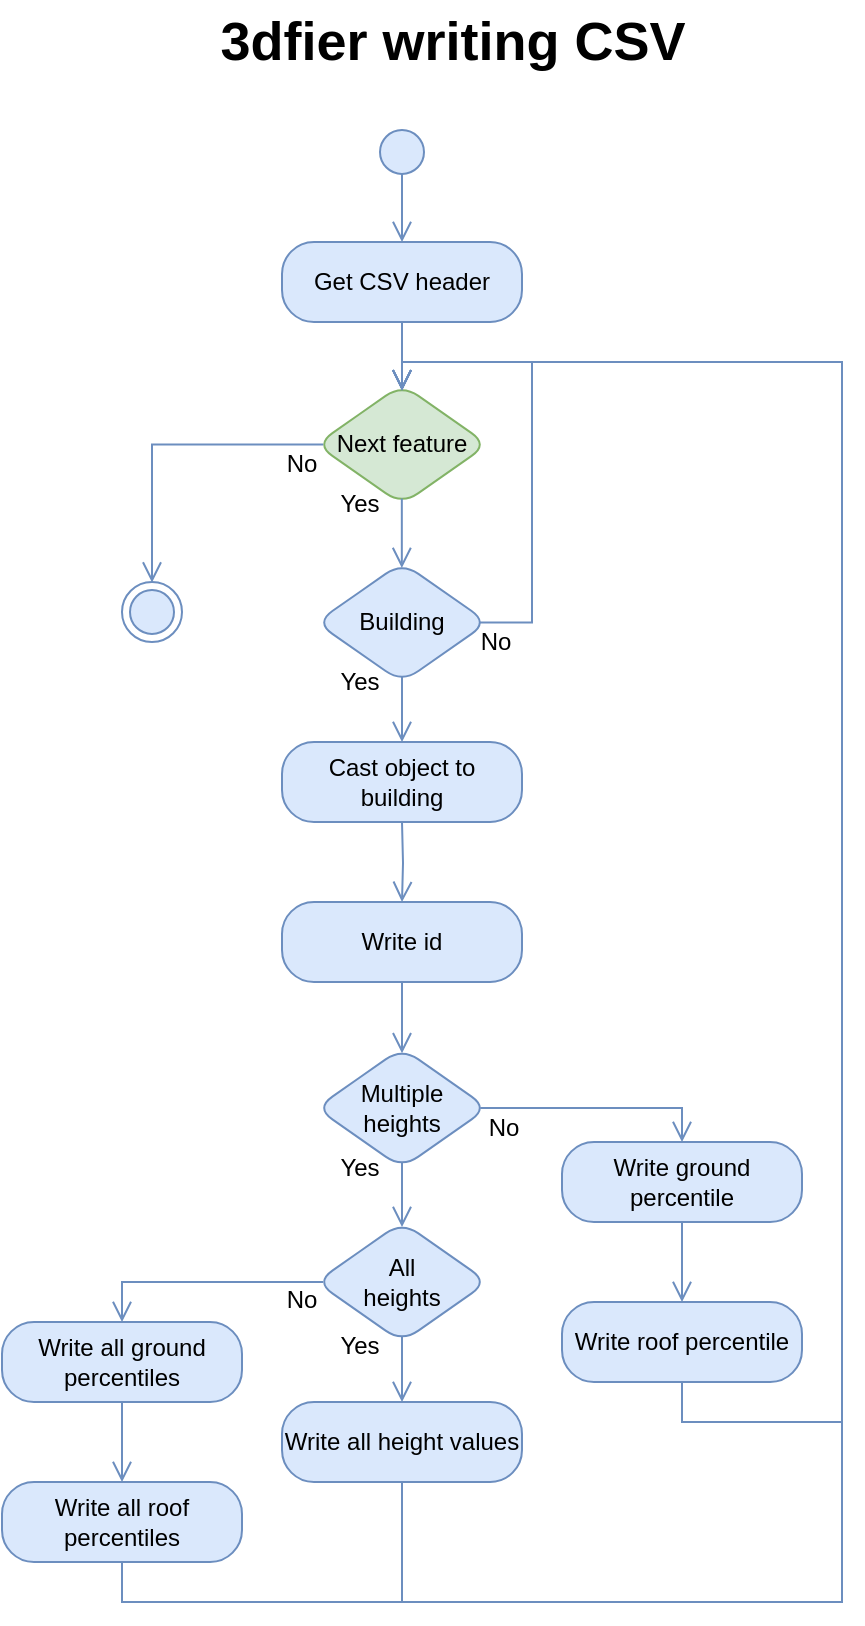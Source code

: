 <mxfile version="12.6.5" type="device"><diagram id="8uUW5VcGIEPM47w4EnDk" name="Page-1"><mxGraphModel dx="1086" dy="806" grid="1" gridSize="10" guides="1" tooltips="1" connect="1" arrows="1" fold="1" page="1" pageScale="1" pageWidth="850" pageHeight="1100" math="0" shadow="0"><root><mxCell id="0"/><mxCell id="1" parent="0"/><mxCell id="du1gqOrOKqdX8gl0MiSq-1" value="Next feature" style="rhombus;whiteSpace=wrap;html=1;fillColor=#d5e8d4;strokeColor=#82b366;rounded=1;shadow=0;strokeWidth=1;perimeterSpacing=0;" parent="1" vertex="1"><mxGeometry x="357" y="191.25" width="86" height="60" as="geometry"/></mxCell><mxCell id="du1gqOrOKqdX8gl0MiSq-2" value="No" style="text;html=1;strokeColor=none;fillColor=none;align=center;verticalAlign=middle;whiteSpace=wrap;rounded=0;" parent="1" vertex="1"><mxGeometry x="329.52" y="221.25" width="40" height="20" as="geometry"/></mxCell><mxCell id="du1gqOrOKqdX8gl0MiSq-3" value="Yes" style="text;html=1;strokeColor=none;fillColor=none;align=center;verticalAlign=middle;whiteSpace=wrap;rounded=0;" parent="1" vertex="1"><mxGeometry x="359.33" y="241.25" width="40" height="20" as="geometry"/></mxCell><mxCell id="du1gqOrOKqdX8gl0MiSq-18" value="Cast object to building" style="rounded=1;whiteSpace=wrap;html=1;arcSize=40;fillColor=#dae8fc;strokeColor=#6c8ebf;shadow=0;" parent="1" vertex="1"><mxGeometry x="340" y="370" width="120" height="40" as="geometry"/></mxCell><mxCell id="du1gqOrOKqdX8gl0MiSq-20" value="" style="edgeStyle=orthogonalEdgeStyle;html=1;verticalAlign=bottom;endArrow=open;endSize=8;strokeColor=#6c8ebf;fillColor=#dae8fc;shadow=0;rounded=0;entryX=0.5;entryY=0;entryDx=0;entryDy=0;exitX=0.5;exitY=0.954;exitDx=0;exitDy=0;exitPerimeter=0;" parent="1" source="du1gqOrOKqdX8gl0MiSq-30" target="du1gqOrOKqdX8gl0MiSq-18" edge="1"><mxGeometry relative="1" as="geometry"><mxPoint x="394.46" y="367.23" as="targetPoint"/><mxPoint x="404.46" y="336.23" as="sourcePoint"/><Array as="points"/></mxGeometry></mxCell><mxCell id="du1gqOrOKqdX8gl0MiSq-25" value="" style="edgeStyle=orthogonalEdgeStyle;html=1;verticalAlign=bottom;endArrow=open;endSize=8;strokeColor=#6c8ebf;fillColor=#dae8fc;shadow=0;exitX=0.5;exitY=0.861;exitDx=0;exitDy=0;rounded=0;exitPerimeter=0;entryX=0.5;entryY=0;entryDx=0;entryDy=0;" parent="1" source="du1gqOrOKqdX8gl0MiSq-55" target="du1gqOrOKqdX8gl0MiSq-26" edge="1"><mxGeometry relative="1" as="geometry"><mxPoint x="394.667" y="122.491" as="targetPoint"/><mxPoint x="399.81" y="87.6" as="sourcePoint"/></mxGeometry></mxCell><mxCell id="du1gqOrOKqdX8gl0MiSq-26" value="Get CSV header" style="rounded=1;whiteSpace=wrap;html=1;arcSize=40;fillColor=#dae8fc;strokeColor=#6c8ebf;shadow=0;" parent="1" vertex="1"><mxGeometry x="340" y="120" width="120" height="40" as="geometry"/></mxCell><mxCell id="du1gqOrOKqdX8gl0MiSq-27" value="" style="edgeStyle=orthogonalEdgeStyle;html=1;verticalAlign=bottom;endArrow=open;endSize=8;strokeColor=#6c8ebf;fillColor=#dae8fc;shadow=0;rounded=0;exitX=0.5;exitY=1;exitDx=0;exitDy=0;entryX=0.5;entryY=0.049;entryDx=0;entryDy=0;entryPerimeter=0;" parent="1" source="du1gqOrOKqdX8gl0MiSq-26" target="du1gqOrOKqdX8gl0MiSq-1" edge="1"><mxGeometry relative="1" as="geometry"><mxPoint x="394.46" y="194.02" as="targetPoint"/><mxPoint x="394.46" y="131.5" as="sourcePoint"/><Array as="points"/></mxGeometry></mxCell><mxCell id="du1gqOrOKqdX8gl0MiSq-28" value="" style="edgeStyle=orthogonalEdgeStyle;html=1;verticalAlign=bottom;endArrow=open;endSize=8;strokeColor=#6c8ebf;fillColor=#dae8fc;shadow=0;rounded=0;exitX=0.042;exitY=0.499;exitDx=0;exitDy=0;exitPerimeter=0;entryX=0.5;entryY=0;entryDx=0;entryDy=0;" parent="1" source="du1gqOrOKqdX8gl0MiSq-1" edge="1"><mxGeometry relative="1" as="geometry"><mxPoint x="275" y="290.23" as="targetPoint"/><mxPoint x="438.848" y="302.25" as="sourcePoint"/><Array as="points"><mxPoint x="275" y="221"/></Array></mxGeometry></mxCell><mxCell id="du1gqOrOKqdX8gl0MiSq-30" value="Building" style="rhombus;whiteSpace=wrap;html=1;fillColor=#dae8fc;strokeColor=#6c8ebf;rounded=1;shadow=0;strokeWidth=1;perimeterSpacing=0;" parent="1" vertex="1"><mxGeometry x="357" y="280.23" width="86" height="60" as="geometry"/></mxCell><mxCell id="du1gqOrOKqdX8gl0MiSq-31" value="Yes" style="text;html=1;strokeColor=none;fillColor=none;align=center;verticalAlign=middle;whiteSpace=wrap;rounded=0;" parent="1" vertex="1"><mxGeometry x="359.48" y="330.23" width="40" height="20" as="geometry"/></mxCell><mxCell id="du1gqOrOKqdX8gl0MiSq-32" value="No" style="text;html=1;strokeColor=none;fillColor=none;align=center;verticalAlign=middle;whiteSpace=wrap;rounded=0;" parent="1" vertex="1"><mxGeometry x="427.46" y="310.23" width="40" height="20" as="geometry"/></mxCell><mxCell id="du1gqOrOKqdX8gl0MiSq-33" value="" style="edgeStyle=orthogonalEdgeStyle;html=1;verticalAlign=bottom;endArrow=open;endSize=8;strokeColor=#6c8ebf;fillColor=#dae8fc;shadow=0;rounded=0;entryX=0.5;entryY=0.041;entryDx=0;entryDy=0;exitX=0.5;exitY=0.952;exitDx=0;exitDy=0;exitPerimeter=0;entryPerimeter=0;" parent="1" source="du1gqOrOKqdX8gl0MiSq-34" target="hZwBSo3emt_JbvmIUAiL-2" edge="1"><mxGeometry relative="1" as="geometry"><mxPoint x="400" y="613" as="targetPoint"/><mxPoint x="409.606" y="498.78" as="sourcePoint"/><Array as="points"/></mxGeometry></mxCell><mxCell id="du1gqOrOKqdX8gl0MiSq-34" value="Multiple&lt;br&gt;heights" style="rhombus;whiteSpace=wrap;html=1;fillColor=#dae8fc;strokeColor=#6c8ebf;rounded=1;shadow=0;strokeWidth=1;perimeterSpacing=0;" parent="1" vertex="1"><mxGeometry x="357" y="523" width="86" height="60" as="geometry"/></mxCell><mxCell id="du1gqOrOKqdX8gl0MiSq-35" value="No" style="text;html=1;strokeColor=none;fillColor=none;align=center;verticalAlign=middle;whiteSpace=wrap;rounded=0;" parent="1" vertex="1"><mxGeometry x="431" y="553.0" width="40" height="20" as="geometry"/></mxCell><mxCell id="du1gqOrOKqdX8gl0MiSq-36" value="Yes" style="text;html=1;strokeColor=none;fillColor=none;align=center;verticalAlign=middle;whiteSpace=wrap;rounded=0;" parent="1" vertex="1"><mxGeometry x="359.48" y="573.0" width="40" height="20" as="geometry"/></mxCell><mxCell id="du1gqOrOKqdX8gl0MiSq-38" value="Write ground percentile" style="rounded=1;whiteSpace=wrap;html=1;arcSize=40;fillColor=#dae8fc;strokeColor=#6c8ebf;shadow=0;" parent="1" vertex="1"><mxGeometry x="480" y="570" width="120" height="40" as="geometry"/></mxCell><mxCell id="du1gqOrOKqdX8gl0MiSq-39" value="" style="edgeStyle=orthogonalEdgeStyle;html=1;verticalAlign=bottom;endArrow=open;endSize=8;strokeColor=#6c8ebf;fillColor=#dae8fc;shadow=0;rounded=0;exitX=0.5;exitY=1;exitDx=0;exitDy=0;entryX=0.5;entryY=0.049;entryDx=0;entryDy=0;entryPerimeter=0;" parent="1" source="du1gqOrOKqdX8gl0MiSq-45" target="du1gqOrOKqdX8gl0MiSq-1" edge="1"><mxGeometry relative="1" as="geometry"><mxPoint x="469.52" y="200" as="targetPoint"/><mxPoint x="559.52" y="660" as="sourcePoint"/><Array as="points"><mxPoint x="540" y="710"/><mxPoint x="620" y="710"/><mxPoint x="620" y="180"/><mxPoint x="400" y="180"/></Array></mxGeometry></mxCell><mxCell id="du1gqOrOKqdX8gl0MiSq-40" value="" style="edgeStyle=orthogonalEdgeStyle;html=1;verticalAlign=bottom;endArrow=open;endSize=8;strokeColor=#6c8ebf;fillColor=#dae8fc;shadow=0;rounded=0;exitX=0.95;exitY=0.5;exitDx=0;exitDy=0;exitPerimeter=0;entryX=0.5;entryY=0.048;entryDx=0;entryDy=0;entryPerimeter=0;" parent="1" source="du1gqOrOKqdX8gl0MiSq-30" target="du1gqOrOKqdX8gl0MiSq-1" edge="1"><mxGeometry relative="1" as="geometry"><mxPoint x="485" y="220" as="targetPoint"/><mxPoint x="454.46" y="410.25" as="sourcePoint"/><Array as="points"><mxPoint x="465" y="310"/><mxPoint x="465" y="180"/><mxPoint x="400" y="180"/></Array></mxGeometry></mxCell><mxCell id="du1gqOrOKqdX8gl0MiSq-45" value="Write roof percentile" style="rounded=1;whiteSpace=wrap;html=1;arcSize=40;fillColor=#dae8fc;strokeColor=#6c8ebf;shadow=0;" parent="1" vertex="1"><mxGeometry x="480" y="650" width="120" height="40" as="geometry"/></mxCell><mxCell id="du1gqOrOKqdX8gl0MiSq-46" value="" style="edgeStyle=orthogonalEdgeStyle;html=1;verticalAlign=bottom;endArrow=open;endSize=8;strokeColor=#6c8ebf;fillColor=#dae8fc;shadow=0;rounded=0;entryX=0.5;entryY=0;entryDx=0;entryDy=0;exitX=0.5;exitY=1;exitDx=0;exitDy=0;" parent="1" source="du1gqOrOKqdX8gl0MiSq-38" target="du1gqOrOKqdX8gl0MiSq-45" edge="1"><mxGeometry relative="1" as="geometry"><mxPoint x="554.81" y="729.31" as="targetPoint"/><mxPoint x="559.52" y="689.3" as="sourcePoint"/></mxGeometry></mxCell><mxCell id="du1gqOrOKqdX8gl0MiSq-14" value="" style="edgeStyle=orthogonalEdgeStyle;html=1;verticalAlign=bottom;endArrow=open;endSize=8;strokeColor=#6c8ebf;fillColor=#dae8fc;shadow=0;rounded=0;entryX=0.499;entryY=0.046;entryDx=0;entryDy=0;exitX=0.499;exitY=0.951;exitDx=0;exitDy=0;exitPerimeter=0;entryPerimeter=0;" parent="1" source="du1gqOrOKqdX8gl0MiSq-1" target="du1gqOrOKqdX8gl0MiSq-30" edge="1"><mxGeometry relative="1" as="geometry"><mxPoint x="59.4" y="491.5" as="targetPoint"/><mxPoint x="404.46" y="251.25" as="sourcePoint"/></mxGeometry></mxCell><mxCell id="du1gqOrOKqdX8gl0MiSq-47" value="Write id" style="rounded=1;whiteSpace=wrap;html=1;arcSize=40;fillColor=#dae8fc;strokeColor=#6c8ebf;shadow=0;" parent="1" vertex="1"><mxGeometry x="340" y="450" width="120" height="40" as="geometry"/></mxCell><mxCell id="du1gqOrOKqdX8gl0MiSq-48" value="" style="edgeStyle=orthogonalEdgeStyle;html=1;verticalAlign=bottom;endArrow=open;endSize=8;strokeColor=#6c8ebf;fillColor=#dae8fc;shadow=0;rounded=0;entryX=0.5;entryY=0.044;entryDx=0;entryDy=0;exitX=0.5;exitY=1;exitDx=0;exitDy=0;entryPerimeter=0;" parent="1" source="du1gqOrOKqdX8gl0MiSq-47" target="du1gqOrOKqdX8gl0MiSq-34" edge="1"><mxGeometry relative="1" as="geometry"><mxPoint x="400" y="525.88" as="targetPoint"/><mxPoint x="400" y="485.88" as="sourcePoint"/><Array as="points"/></mxGeometry></mxCell><mxCell id="du1gqOrOKqdX8gl0MiSq-49" value="Write all height values" style="rounded=1;whiteSpace=wrap;html=1;arcSize=40;fillColor=#dae8fc;strokeColor=#6c8ebf;shadow=0;" parent="1" vertex="1"><mxGeometry x="340" y="700" width="120" height="40" as="geometry"/></mxCell><mxCell id="du1gqOrOKqdX8gl0MiSq-52" value="" style="edgeStyle=orthogonalEdgeStyle;html=1;verticalAlign=bottom;endArrow=open;endSize=8;strokeColor=#6c8ebf;fillColor=#dae8fc;shadow=0;rounded=0;exitX=0.5;exitY=1;exitDx=0;exitDy=0;entryX=0.5;entryY=0.049;entryDx=0;entryDy=0;entryPerimeter=0;" parent="1" source="du1gqOrOKqdX8gl0MiSq-49" target="du1gqOrOKqdX8gl0MiSq-1" edge="1"><mxGeometry relative="1" as="geometry"><mxPoint x="719.52" y="230" as="targetPoint"/><mxPoint x="405" y="890" as="sourcePoint"/><Array as="points"><mxPoint x="400" y="800"/><mxPoint x="620" y="800"/><mxPoint x="620" y="180"/><mxPoint x="400" y="180"/></Array></mxGeometry></mxCell><mxCell id="du1gqOrOKqdX8gl0MiSq-53" value="" style="ellipse;html=1;shape=endState;fillColor=#dae8fc;strokeColor=#6c8ebf;rounded=1;shadow=0;" parent="1" vertex="1"><mxGeometry x="260" y="290" width="30" height="30" as="geometry"/></mxCell><mxCell id="du1gqOrOKqdX8gl0MiSq-55" value="" style="ellipse;html=1;shape=startState;fillColor=#dae8fc;strokeColor=#6c8ebf;shadow=0;" parent="1" vertex="1"><mxGeometry x="385" y="60" width="30" height="30" as="geometry"/></mxCell><mxCell id="du1gqOrOKqdX8gl0MiSq-57" value="" style="edgeStyle=orthogonalEdgeStyle;html=1;verticalAlign=bottom;endArrow=open;endSize=8;strokeColor=#6c8ebf;fillColor=#dae8fc;shadow=0;rounded=0;exitX=0.955;exitY=0.5;exitDx=0;exitDy=0;exitPerimeter=0;entryX=0.5;entryY=0;entryDx=0;entryDy=0;" parent="1" source="du1gqOrOKqdX8gl0MiSq-34" target="du1gqOrOKqdX8gl0MiSq-38" edge="1"><mxGeometry relative="1" as="geometry"><mxPoint x="504.81" y="753" as="targetPoint"/><mxPoint x="614.81" y="693" as="sourcePoint"/><Array as="points"><mxPoint x="540" y="553"/></Array></mxGeometry></mxCell><mxCell id="0dhnpL69ycQTYcgAN1qT-1" value="3dfier writing CSV" style="text;strokeColor=none;fillColor=none;html=1;fontSize=27;fontStyle=1;verticalAlign=middle;align=center;rounded=0;shadow=0;" parent="1" vertex="1"><mxGeometry x="265.29" y="-0.29" width="319" height="40" as="geometry"/></mxCell><mxCell id="hZwBSo3emt_JbvmIUAiL-1" value="" style="edgeStyle=orthogonalEdgeStyle;html=1;verticalAlign=bottom;endArrow=open;endSize=8;strokeColor=#6c8ebf;fillColor=#dae8fc;shadow=0;rounded=0;entryX=0.5;entryY=0;entryDx=0;entryDy=0;exitX=0.5;exitY=0.952;exitDx=0;exitDy=0;exitPerimeter=0;" parent="1" target="du1gqOrOKqdX8gl0MiSq-47" edge="1"><mxGeometry relative="1" as="geometry"><mxPoint x="400" y="442.88" as="targetPoint"/><mxPoint x="400" y="410.0" as="sourcePoint"/><Array as="points"/></mxGeometry></mxCell><mxCell id="hZwBSo3emt_JbvmIUAiL-2" value="All&lt;br&gt;heights" style="rhombus;whiteSpace=wrap;html=1;fillColor=#dae8fc;strokeColor=#6c8ebf;rounded=1;shadow=0;strokeWidth=1;perimeterSpacing=0;" parent="1" vertex="1"><mxGeometry x="357" y="610" width="86" height="60" as="geometry"/></mxCell><mxCell id="hZwBSo3emt_JbvmIUAiL-3" value="No" style="text;html=1;strokeColor=none;fillColor=none;align=center;verticalAlign=middle;whiteSpace=wrap;rounded=0;" parent="1" vertex="1"><mxGeometry x="329.52" y="640" width="40" height="17" as="geometry"/></mxCell><mxCell id="hZwBSo3emt_JbvmIUAiL-4" value="Yes" style="text;html=1;strokeColor=none;fillColor=none;align=center;verticalAlign=middle;whiteSpace=wrap;rounded=0;" parent="1" vertex="1"><mxGeometry x="359.48" y="661.5" width="40" height="20" as="geometry"/></mxCell><mxCell id="hZwBSo3emt_JbvmIUAiL-5" value="" style="edgeStyle=orthogonalEdgeStyle;html=1;verticalAlign=bottom;endArrow=open;endSize=8;strokeColor=#6c8ebf;fillColor=#dae8fc;shadow=0;rounded=0;entryX=0.5;entryY=0;entryDx=0;entryDy=0;exitX=0.041;exitY=0.5;exitDx=0;exitDy=0;exitPerimeter=0;" parent="1" source="hZwBSo3emt_JbvmIUAiL-2" target="hZwBSo3emt_JbvmIUAiL-8" edge="1"><mxGeometry relative="1" as="geometry"><mxPoint x="260" y="662.88" as="targetPoint"/><mxPoint x="454" y="633" as="sourcePoint"/><Array as="points"><mxPoint x="260" y="640"/></Array></mxGeometry></mxCell><mxCell id="hZwBSo3emt_JbvmIUAiL-8" value="Write all ground percentiles" style="rounded=1;whiteSpace=wrap;html=1;arcSize=40;fillColor=#dae8fc;strokeColor=#6c8ebf;shadow=0;" parent="1" vertex="1"><mxGeometry x="200" y="660" width="120" height="40" as="geometry"/></mxCell><mxCell id="hZwBSo3emt_JbvmIUAiL-10" value="" style="edgeStyle=orthogonalEdgeStyle;html=1;verticalAlign=bottom;endArrow=open;endSize=8;strokeColor=#6c8ebf;fillColor=#dae8fc;shadow=0;rounded=0;entryX=0.5;entryY=0;entryDx=0;entryDy=0;exitX=0.5;exitY=1;exitDx=0;exitDy=0;" parent="1" source="hZwBSo3emt_JbvmIUAiL-8" target="hZwBSo3emt_JbvmIUAiL-11" edge="1"><mxGeometry relative="1" as="geometry"><mxPoint x="254.46" y="739.88" as="targetPoint"/><mxPoint x="260" y="702.88" as="sourcePoint"/><Array as="points"/></mxGeometry></mxCell><mxCell id="hZwBSo3emt_JbvmIUAiL-11" value="Write all roof percentiles" style="rounded=1;whiteSpace=wrap;html=1;arcSize=40;fillColor=#dae8fc;strokeColor=#6c8ebf;shadow=0;" parent="1" vertex="1"><mxGeometry x="200" y="740" width="120" height="40" as="geometry"/></mxCell><mxCell id="hZwBSo3emt_JbvmIUAiL-12" value="" style="edgeStyle=orthogonalEdgeStyle;html=1;verticalAlign=bottom;endArrow=open;endSize=8;strokeColor=#6c8ebf;fillColor=#dae8fc;shadow=0;rounded=0;exitX=0.5;exitY=1;exitDx=0;exitDy=0;entryX=0.5;entryY=0.049;entryDx=0;entryDy=0;entryPerimeter=0;" parent="1" source="hZwBSo3emt_JbvmIUAiL-11" target="du1gqOrOKqdX8gl0MiSq-1" edge="1"><mxGeometry relative="1" as="geometry"><mxPoint x="415.086" y="203.89" as="targetPoint"/><mxPoint x="415" y="750" as="sourcePoint"/><Array as="points"><mxPoint x="260" y="800"/><mxPoint x="620" y="800"/><mxPoint x="620" y="180"/><mxPoint x="400" y="180"/></Array></mxGeometry></mxCell><mxCell id="hZwBSo3emt_JbvmIUAiL-13" value="" style="edgeStyle=orthogonalEdgeStyle;html=1;verticalAlign=bottom;endArrow=open;endSize=8;strokeColor=#6c8ebf;fillColor=#dae8fc;shadow=0;rounded=0;entryX=0.5;entryY=0;entryDx=0;entryDy=0;exitX=0.5;exitY=0.956;exitDx=0;exitDy=0;exitPerimeter=0;" parent="1" source="hZwBSo3emt_JbvmIUAiL-2" target="du1gqOrOKqdX8gl0MiSq-49" edge="1"><mxGeometry relative="1" as="geometry"><mxPoint x="399.48" y="702.88" as="targetPoint"/><mxPoint x="399.48" y="670.54" as="sourcePoint"/><Array as="points"/></mxGeometry></mxCell></root></mxGraphModel></diagram></mxfile>
